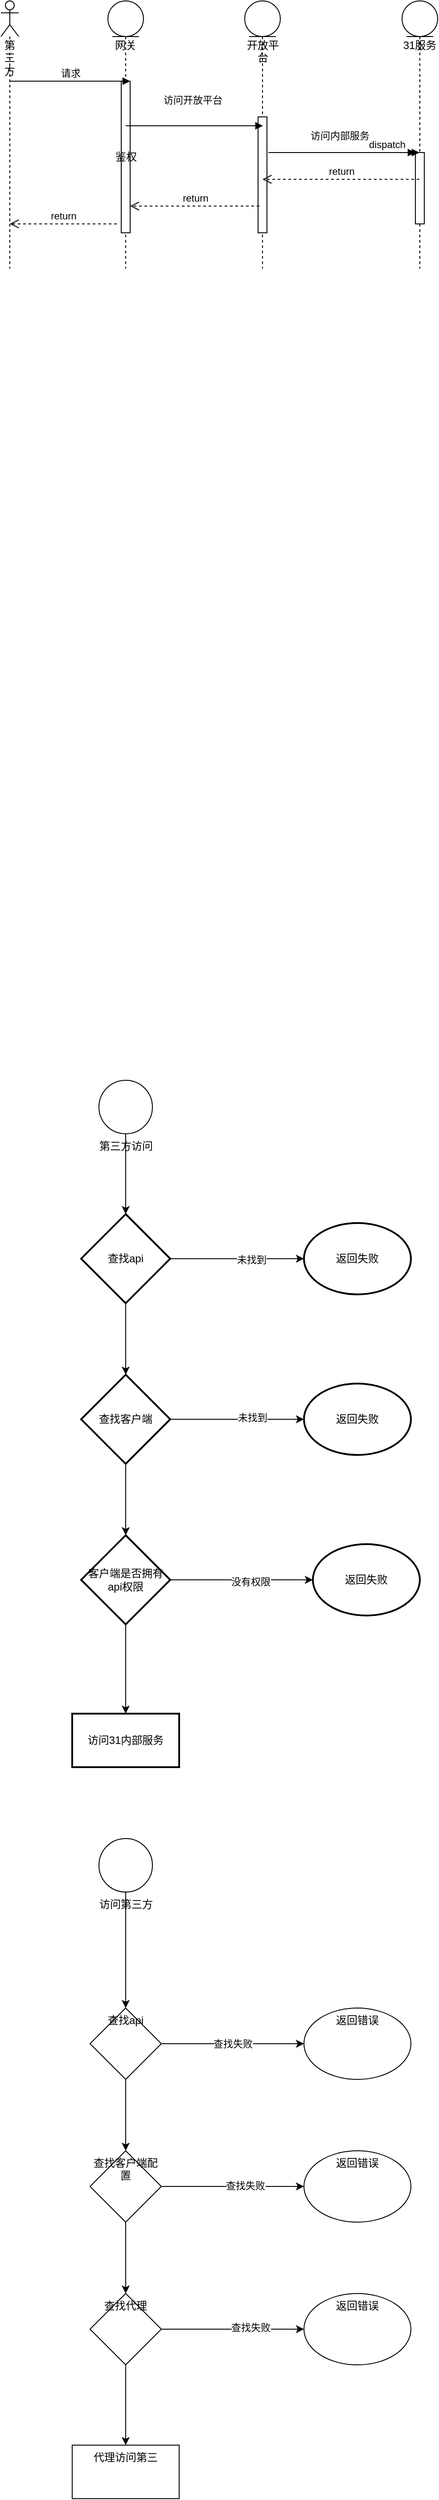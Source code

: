 <mxfile version="14.4.5" type="github">
  <diagram id="r5umxBR1MO3i9Swh8Mfo" name="第 1 页">
    <mxGraphModel dx="1422" dy="1941" grid="1" gridSize="10" guides="1" tooltips="1" connect="1" arrows="1" fold="1" page="1" pageScale="1" pageWidth="827" pageHeight="1169" math="0" shadow="0">
      <root>
        <mxCell id="0" />
        <mxCell id="1" parent="0" />
        <mxCell id="_dm25giHvy8EGH1Nbq3g-23" value="" style="edgeStyle=orthogonalEdgeStyle;rounded=0;orthogonalLoop=1;jettySize=auto;html=1;" parent="1" source="_dm25giHvy8EGH1Nbq3g-2" target="_dm25giHvy8EGH1Nbq3g-4" edge="1">
          <mxGeometry relative="1" as="geometry" />
        </mxCell>
        <mxCell id="_dm25giHvy8EGH1Nbq3g-2" value="第三方访问" style="verticalLabelPosition=bottom;verticalAlign=top;html=1;shape=mxgraph.flowchart.on-page_reference;" parent="1" vertex="1">
          <mxGeometry x="210" y="640" width="60" height="60" as="geometry" />
        </mxCell>
        <mxCell id="_dm25giHvy8EGH1Nbq3g-9" value="" style="edgeStyle=orthogonalEdgeStyle;rounded=0;orthogonalLoop=1;jettySize=auto;html=1;" parent="1" source="_dm25giHvy8EGH1Nbq3g-4" target="_dm25giHvy8EGH1Nbq3g-8" edge="1">
          <mxGeometry relative="1" as="geometry" />
        </mxCell>
        <mxCell id="_dm25giHvy8EGH1Nbq3g-10" value="未找到" style="edgeLabel;html=1;align=center;verticalAlign=middle;resizable=0;points=[];" parent="_dm25giHvy8EGH1Nbq3g-9" vertex="1" connectable="0">
          <mxGeometry x="0.213" y="-1" relative="1" as="geometry">
            <mxPoint as="offset" />
          </mxGeometry>
        </mxCell>
        <mxCell id="_dm25giHvy8EGH1Nbq3g-12" value="" style="edgeStyle=orthogonalEdgeStyle;rounded=0;orthogonalLoop=1;jettySize=auto;html=1;" parent="1" source="_dm25giHvy8EGH1Nbq3g-4" target="_dm25giHvy8EGH1Nbq3g-11" edge="1">
          <mxGeometry relative="1" as="geometry" />
        </mxCell>
        <mxCell id="_dm25giHvy8EGH1Nbq3g-4" value="查找api" style="strokeWidth=2;html=1;shape=mxgraph.flowchart.decision;whiteSpace=wrap;" parent="1" vertex="1">
          <mxGeometry x="190" y="790" width="100" height="100" as="geometry" />
        </mxCell>
        <mxCell id="_dm25giHvy8EGH1Nbq3g-8" value="返回失败" style="ellipse;whiteSpace=wrap;html=1;strokeWidth=2;" parent="1" vertex="1">
          <mxGeometry x="440" y="800" width="120" height="80" as="geometry" />
        </mxCell>
        <mxCell id="_dm25giHvy8EGH1Nbq3g-14" value="" style="edgeStyle=orthogonalEdgeStyle;rounded=0;orthogonalLoop=1;jettySize=auto;html=1;" parent="1" source="_dm25giHvy8EGH1Nbq3g-11" target="_dm25giHvy8EGH1Nbq3g-13" edge="1">
          <mxGeometry relative="1" as="geometry" />
        </mxCell>
        <mxCell id="_dm25giHvy8EGH1Nbq3g-15" value="未找到" style="edgeLabel;html=1;align=center;verticalAlign=middle;resizable=0;points=[];" parent="_dm25giHvy8EGH1Nbq3g-14" vertex="1" connectable="0">
          <mxGeometry x="0.227" y="2" relative="1" as="geometry">
            <mxPoint as="offset" />
          </mxGeometry>
        </mxCell>
        <mxCell id="_dm25giHvy8EGH1Nbq3g-17" value="" style="edgeStyle=orthogonalEdgeStyle;rounded=0;orthogonalLoop=1;jettySize=auto;html=1;" parent="1" source="_dm25giHvy8EGH1Nbq3g-11" target="_dm25giHvy8EGH1Nbq3g-16" edge="1">
          <mxGeometry relative="1" as="geometry" />
        </mxCell>
        <mxCell id="_dm25giHvy8EGH1Nbq3g-11" value="查找客户端" style="strokeWidth=2;html=1;shape=mxgraph.flowchart.decision;whiteSpace=wrap;" parent="1" vertex="1">
          <mxGeometry x="190" y="970" width="100" height="100" as="geometry" />
        </mxCell>
        <mxCell id="_dm25giHvy8EGH1Nbq3g-13" value="返回失败" style="ellipse;whiteSpace=wrap;html=1;strokeWidth=2;" parent="1" vertex="1">
          <mxGeometry x="440" y="980" width="120" height="80" as="geometry" />
        </mxCell>
        <mxCell id="_dm25giHvy8EGH1Nbq3g-19" value="" style="edgeStyle=orthogonalEdgeStyle;rounded=0;orthogonalLoop=1;jettySize=auto;html=1;" parent="1" source="_dm25giHvy8EGH1Nbq3g-16" target="_dm25giHvy8EGH1Nbq3g-18" edge="1">
          <mxGeometry relative="1" as="geometry" />
        </mxCell>
        <mxCell id="_dm25giHvy8EGH1Nbq3g-20" value="没有权限" style="edgeLabel;html=1;align=center;verticalAlign=middle;resizable=0;points=[];" parent="_dm25giHvy8EGH1Nbq3g-19" vertex="1" connectable="0">
          <mxGeometry x="0.125" y="-2" relative="1" as="geometry">
            <mxPoint as="offset" />
          </mxGeometry>
        </mxCell>
        <mxCell id="_dm25giHvy8EGH1Nbq3g-22" value="" style="edgeStyle=orthogonalEdgeStyle;rounded=0;orthogonalLoop=1;jettySize=auto;html=1;" parent="1" source="_dm25giHvy8EGH1Nbq3g-16" target="_dm25giHvy8EGH1Nbq3g-21" edge="1">
          <mxGeometry relative="1" as="geometry" />
        </mxCell>
        <mxCell id="_dm25giHvy8EGH1Nbq3g-16" value="客户端是否拥有api权限" style="strokeWidth=2;html=1;shape=mxgraph.flowchart.decision;whiteSpace=wrap;" parent="1" vertex="1">
          <mxGeometry x="190" y="1150" width="100" height="100" as="geometry" />
        </mxCell>
        <mxCell id="_dm25giHvy8EGH1Nbq3g-18" value="返回失败" style="ellipse;whiteSpace=wrap;html=1;strokeWidth=2;" parent="1" vertex="1">
          <mxGeometry x="450" y="1160" width="120" height="80" as="geometry" />
        </mxCell>
        <mxCell id="_dm25giHvy8EGH1Nbq3g-21" value="访问31内部服务" style="whiteSpace=wrap;html=1;strokeWidth=2;" parent="1" vertex="1">
          <mxGeometry x="180" y="1350" width="120" height="60" as="geometry" />
        </mxCell>
        <mxCell id="_dm25giHvy8EGH1Nbq3g-26" value="" style="edgeStyle=orthogonalEdgeStyle;rounded=0;orthogonalLoop=1;jettySize=auto;html=1;" parent="1" source="_dm25giHvy8EGH1Nbq3g-24" target="_dm25giHvy8EGH1Nbq3g-25" edge="1">
          <mxGeometry relative="1" as="geometry" />
        </mxCell>
        <mxCell id="_dm25giHvy8EGH1Nbq3g-24" value="访问第三方" style="verticalLabelPosition=bottom;verticalAlign=top;html=1;shape=mxgraph.flowchart.on-page_reference;" parent="1" vertex="1">
          <mxGeometry x="210" y="1490" width="60" height="60" as="geometry" />
        </mxCell>
        <mxCell id="_dm25giHvy8EGH1Nbq3g-28" value="查找失败" style="edgeStyle=orthogonalEdgeStyle;rounded=0;orthogonalLoop=1;jettySize=auto;html=1;" parent="1" source="_dm25giHvy8EGH1Nbq3g-25" target="_dm25giHvy8EGH1Nbq3g-27" edge="1">
          <mxGeometry relative="1" as="geometry">
            <Array as="points">
              <mxPoint x="350" y="1720" />
              <mxPoint x="350" y="1720" />
            </Array>
          </mxGeometry>
        </mxCell>
        <mxCell id="_dm25giHvy8EGH1Nbq3g-31" value="" style="edgeStyle=orthogonalEdgeStyle;rounded=0;orthogonalLoop=1;jettySize=auto;html=1;" parent="1" source="_dm25giHvy8EGH1Nbq3g-25" target="_dm25giHvy8EGH1Nbq3g-30" edge="1">
          <mxGeometry relative="1" as="geometry" />
        </mxCell>
        <mxCell id="_dm25giHvy8EGH1Nbq3g-25" value="查找api" style="rhombus;whiteSpace=wrap;html=1;verticalAlign=top;" parent="1" vertex="1">
          <mxGeometry x="200" y="1680" width="80" height="80" as="geometry" />
        </mxCell>
        <mxCell id="_dm25giHvy8EGH1Nbq3g-27" value="返回错误" style="ellipse;whiteSpace=wrap;html=1;verticalAlign=top;" parent="1" vertex="1">
          <mxGeometry x="440" y="1680" width="120" height="80" as="geometry" />
        </mxCell>
        <mxCell id="_dm25giHvy8EGH1Nbq3g-33" value="" style="edgeStyle=orthogonalEdgeStyle;rounded=0;orthogonalLoop=1;jettySize=auto;html=1;" parent="1" source="_dm25giHvy8EGH1Nbq3g-30" target="_dm25giHvy8EGH1Nbq3g-32" edge="1">
          <mxGeometry relative="1" as="geometry" />
        </mxCell>
        <mxCell id="_dm25giHvy8EGH1Nbq3g-34" value="查找失败" style="edgeLabel;html=1;align=center;verticalAlign=middle;resizable=0;points=[];" parent="_dm25giHvy8EGH1Nbq3g-33" vertex="1" connectable="0">
          <mxGeometry x="0.175" y="1" relative="1" as="geometry">
            <mxPoint as="offset" />
          </mxGeometry>
        </mxCell>
        <mxCell id="_dm25giHvy8EGH1Nbq3g-36" value="" style="edgeStyle=orthogonalEdgeStyle;rounded=0;orthogonalLoop=1;jettySize=auto;html=1;" parent="1" source="_dm25giHvy8EGH1Nbq3g-30" target="_dm25giHvy8EGH1Nbq3g-35" edge="1">
          <mxGeometry relative="1" as="geometry" />
        </mxCell>
        <mxCell id="_dm25giHvy8EGH1Nbq3g-30" value="查找客户端配置" style="rhombus;whiteSpace=wrap;html=1;verticalAlign=top;" parent="1" vertex="1">
          <mxGeometry x="200" y="1840" width="80" height="80" as="geometry" />
        </mxCell>
        <mxCell id="_dm25giHvy8EGH1Nbq3g-32" value="返回错误" style="ellipse;whiteSpace=wrap;html=1;verticalAlign=top;" parent="1" vertex="1">
          <mxGeometry x="440" y="1840" width="120" height="80" as="geometry" />
        </mxCell>
        <mxCell id="_dm25giHvy8EGH1Nbq3g-38" value="" style="edgeStyle=orthogonalEdgeStyle;rounded=0;orthogonalLoop=1;jettySize=auto;html=1;" parent="1" source="_dm25giHvy8EGH1Nbq3g-35" target="_dm25giHvy8EGH1Nbq3g-37" edge="1">
          <mxGeometry relative="1" as="geometry" />
        </mxCell>
        <mxCell id="_dm25giHvy8EGH1Nbq3g-39" value="查找失败" style="edgeLabel;html=1;align=center;verticalAlign=middle;resizable=0;points=[];" parent="_dm25giHvy8EGH1Nbq3g-38" vertex="1" connectable="0">
          <mxGeometry x="0.25" y="2" relative="1" as="geometry">
            <mxPoint as="offset" />
          </mxGeometry>
        </mxCell>
        <mxCell id="_dm25giHvy8EGH1Nbq3g-41" value="" style="edgeStyle=orthogonalEdgeStyle;rounded=0;orthogonalLoop=1;jettySize=auto;html=1;" parent="1" source="_dm25giHvy8EGH1Nbq3g-35" target="_dm25giHvy8EGH1Nbq3g-40" edge="1">
          <mxGeometry relative="1" as="geometry" />
        </mxCell>
        <mxCell id="_dm25giHvy8EGH1Nbq3g-35" value="查找代理" style="rhombus;whiteSpace=wrap;html=1;verticalAlign=top;" parent="1" vertex="1">
          <mxGeometry x="200" y="2000" width="80" height="80" as="geometry" />
        </mxCell>
        <mxCell id="_dm25giHvy8EGH1Nbq3g-37" value="返回错误" style="ellipse;whiteSpace=wrap;html=1;verticalAlign=top;" parent="1" vertex="1">
          <mxGeometry x="440" y="2000" width="120" height="80" as="geometry" />
        </mxCell>
        <mxCell id="_dm25giHvy8EGH1Nbq3g-40" value="代理访问第三" style="whiteSpace=wrap;html=1;verticalAlign=top;" parent="1" vertex="1">
          <mxGeometry x="180" y="2170" width="120" height="60" as="geometry" />
        </mxCell>
        <mxCell id="p3LBFmmlEpDV6VU3JNH3-2" value="第三方" style="shape=umlLifeline;participant=umlActor;perimeter=lifelinePerimeter;whiteSpace=wrap;html=1;container=1;collapsible=0;recursiveResize=0;verticalAlign=top;spacingTop=36;outlineConnect=0;" vertex="1" parent="1">
          <mxGeometry x="100" y="-570" width="20" height="300" as="geometry" />
        </mxCell>
        <mxCell id="p3LBFmmlEpDV6VU3JNH3-3" value="网关" style="shape=umlLifeline;participant=umlEntity;perimeter=lifelinePerimeter;whiteSpace=wrap;html=1;container=1;collapsible=0;recursiveResize=0;verticalAlign=top;spacingTop=36;outlineConnect=0;" vertex="1" parent="1">
          <mxGeometry x="220" y="-570" width="40" height="300" as="geometry" />
        </mxCell>
        <mxCell id="p3LBFmmlEpDV6VU3JNH3-10" value="鉴权" style="html=1;points=[];perimeter=orthogonalPerimeter;" vertex="1" parent="p3LBFmmlEpDV6VU3JNH3-3">
          <mxGeometry x="15" y="90" width="10" height="170" as="geometry" />
        </mxCell>
        <mxCell id="p3LBFmmlEpDV6VU3JNH3-4" value="开放平台" style="shape=umlLifeline;participant=umlEntity;perimeter=lifelinePerimeter;whiteSpace=wrap;html=1;container=1;collapsible=0;recursiveResize=0;verticalAlign=top;spacingTop=36;outlineConnect=0;" vertex="1" parent="1">
          <mxGeometry x="373.5" y="-570" width="40" height="300" as="geometry" />
        </mxCell>
        <mxCell id="p3LBFmmlEpDV6VU3JNH3-13" value="" style="html=1;points=[];perimeter=orthogonalPerimeter;" vertex="1" parent="p3LBFmmlEpDV6VU3JNH3-4">
          <mxGeometry x="15" y="130" width="10" height="130" as="geometry" />
        </mxCell>
        <mxCell id="p3LBFmmlEpDV6VU3JNH3-5" value="31服务" style="shape=umlLifeline;participant=umlEntity;perimeter=lifelinePerimeter;whiteSpace=wrap;html=1;container=1;collapsible=0;recursiveResize=0;verticalAlign=top;spacingTop=36;outlineConnect=0;" vertex="1" parent="1">
          <mxGeometry x="550" y="-570" width="40" height="300" as="geometry" />
        </mxCell>
        <mxCell id="p3LBFmmlEpDV6VU3JNH3-20" value="" style="html=1;points=[];perimeter=orthogonalPerimeter;" vertex="1" parent="p3LBFmmlEpDV6VU3JNH3-5">
          <mxGeometry x="15" y="170" width="10" height="80" as="geometry" />
        </mxCell>
        <mxCell id="p3LBFmmlEpDV6VU3JNH3-11" value="请求" style="html=1;verticalAlign=bottom;endArrow=block;entryX=1;entryY=0;" edge="1" target="p3LBFmmlEpDV6VU3JNH3-10" parent="1" source="p3LBFmmlEpDV6VU3JNH3-2">
          <mxGeometry relative="1" as="geometry">
            <mxPoint x="290" y="-480" as="sourcePoint" />
          </mxGeometry>
        </mxCell>
        <mxCell id="p3LBFmmlEpDV6VU3JNH3-14" value="访问开放平台" style="html=1;verticalAlign=bottom;endArrow=block;" edge="1" parent="1" source="p3LBFmmlEpDV6VU3JNH3-3">
          <mxGeometry x="-0.033" y="20" relative="1" as="geometry">
            <mxPoint x="459" y="-430" as="sourcePoint" />
            <mxPoint x="394" y="-430" as="targetPoint" />
            <mxPoint as="offset" />
          </mxGeometry>
        </mxCell>
        <mxCell id="p3LBFmmlEpDV6VU3JNH3-16" value="访问内部服务" style="html=1;verticalAlign=bottom;endArrow=block;" edge="1" parent="1" target="p3LBFmmlEpDV6VU3JNH3-5">
          <mxGeometry x="-0.056" y="10" width="80" relative="1" as="geometry">
            <mxPoint x="400" y="-400" as="sourcePoint" />
            <mxPoint x="480" y="-400" as="targetPoint" />
            <mxPoint as="offset" />
          </mxGeometry>
        </mxCell>
        <mxCell id="p3LBFmmlEpDV6VU3JNH3-21" value="dispatch" style="html=1;verticalAlign=bottom;endArrow=block;entryX=0;entryY=0;" edge="1" target="p3LBFmmlEpDV6VU3JNH3-20" parent="1">
          <mxGeometry relative="1" as="geometry">
            <mxPoint x="500" y="-400" as="sourcePoint" />
          </mxGeometry>
        </mxCell>
        <mxCell id="p3LBFmmlEpDV6VU3JNH3-27" value="return" style="html=1;verticalAlign=bottom;endArrow=open;dashed=1;endSize=8;" edge="1" parent="1" source="p3LBFmmlEpDV6VU3JNH3-5" target="p3LBFmmlEpDV6VU3JNH3-4">
          <mxGeometry relative="1" as="geometry">
            <mxPoint x="450" y="-380" as="sourcePoint" />
            <mxPoint x="370" y="-380" as="targetPoint" />
            <Array as="points">
              <mxPoint x="530" y="-370" />
            </Array>
          </mxGeometry>
        </mxCell>
        <mxCell id="p3LBFmmlEpDV6VU3JNH3-28" value="return" style="html=1;verticalAlign=bottom;endArrow=open;dashed=1;endSize=8;" edge="1" parent="1" target="p3LBFmmlEpDV6VU3JNH3-10">
          <mxGeometry relative="1" as="geometry">
            <mxPoint x="390" y="-340" as="sourcePoint" />
            <mxPoint x="310" y="-340" as="targetPoint" />
          </mxGeometry>
        </mxCell>
        <mxCell id="p3LBFmmlEpDV6VU3JNH3-30" value="return" style="html=1;verticalAlign=bottom;endArrow=open;dashed=1;endSize=8;" edge="1" parent="1" target="p3LBFmmlEpDV6VU3JNH3-2">
          <mxGeometry relative="1" as="geometry">
            <mxPoint x="230" y="-320" as="sourcePoint" />
            <mxPoint x="150" y="-320" as="targetPoint" />
          </mxGeometry>
        </mxCell>
      </root>
    </mxGraphModel>
  </diagram>
</mxfile>
